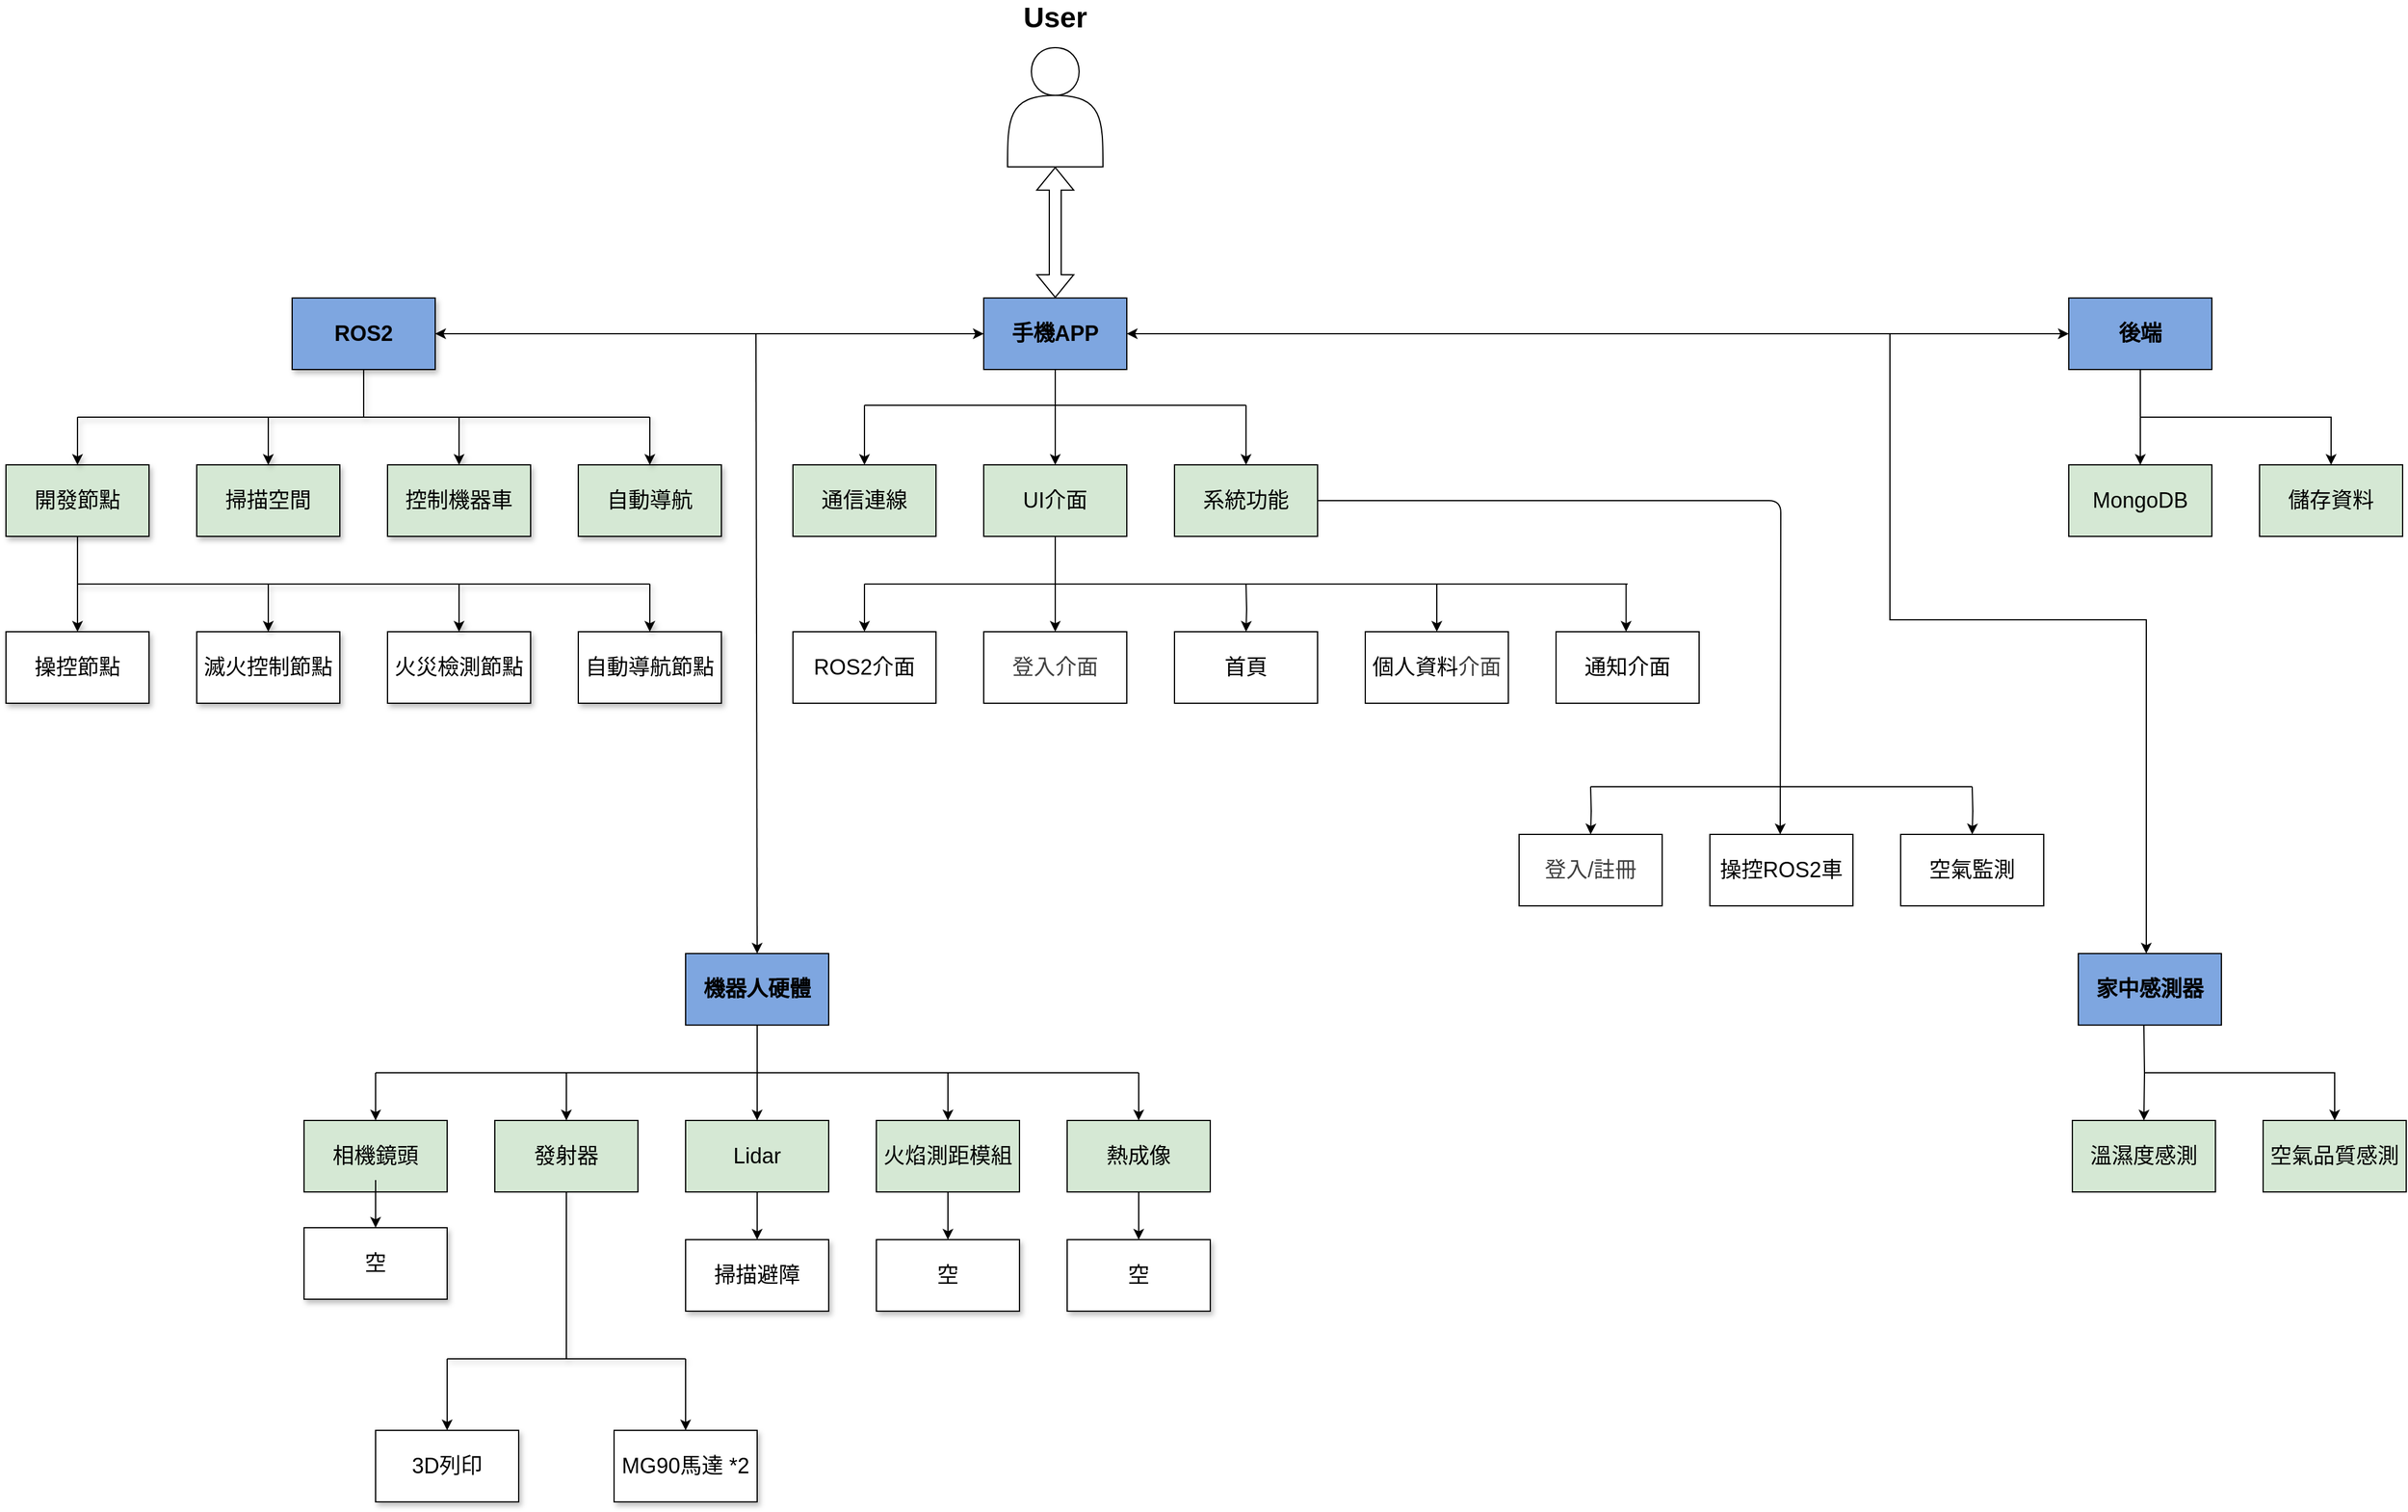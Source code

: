 <mxfile>
    <diagram name="第 1 页" id="WW0h8ZEtxXKsrFg5zJ29">
        <mxGraphModel dx="3442" dy="2070" grid="1" gridSize="10" guides="1" tooltips="1" connect="1" arrows="1" fold="1" page="1" pageScale="1" pageWidth="1169" pageHeight="827" background="none" math="0" shadow="0">
            <root>
                <mxCell id="0"/>
                <mxCell id="1" parent="0"/>
                <mxCell id="4VITDHsciW-ZJ6fpmFNJ-5" value="" style="rounded=0;orthogonalLoop=1;jettySize=auto;html=1;shadow=1;" parent="1" target="4VITDHsciW-ZJ6fpmFNJ-4" edge="1">
                    <mxGeometry relative="1" as="geometry">
                        <mxPoint x="-510" y="-450" as="sourcePoint"/>
                    </mxGeometry>
                </mxCell>
                <mxCell id="4VITDHsciW-ZJ6fpmFNJ-1" value="&lt;font style=&quot;font-size: 18px;&quot;&gt;&lt;b&gt;ROS2&lt;/b&gt;&lt;/font&gt;" style="rounded=0;whiteSpace=wrap;html=1;fillColor=#7EA6E0;shadow=1;" parent="1" vertex="1">
                    <mxGeometry x="-650" y="-550" width="120" height="60" as="geometry"/>
                </mxCell>
                <mxCell id="4VITDHsciW-ZJ6fpmFNJ-4" value="&lt;font style=&quot;font-size: 18px;&quot;&gt;控制機器車&lt;/font&gt;" style="whiteSpace=wrap;html=1;rounded=0;fillColor=#D5E8D4;shadow=1;" parent="1" vertex="1">
                    <mxGeometry x="-570" y="-410" width="120" height="60" as="geometry"/>
                </mxCell>
                <mxCell id="4VITDHsciW-ZJ6fpmFNJ-14" value="&lt;font style=&quot;font-size: 18px;&quot;&gt;掃描空間&lt;/font&gt;" style="rounded=0;whiteSpace=wrap;html=1;fillColor=#D5E8D4;shadow=1;" parent="1" vertex="1">
                    <mxGeometry x="-730" y="-410" width="120" height="60" as="geometry"/>
                </mxCell>
                <mxCell id="4VITDHsciW-ZJ6fpmFNJ-24" value="&lt;font style=&quot;font-size: 18px;&quot;&gt;自動導航&lt;/font&gt;" style="rounded=0;whiteSpace=wrap;html=1;fillColor=#D5E8D4;shadow=1;" parent="1" vertex="1">
                    <mxGeometry x="-410" y="-410" width="120" height="60" as="geometry"/>
                </mxCell>
                <mxCell id="4VITDHsciW-ZJ6fpmFNJ-27" value="" style="edgeStyle=none;rounded=0;orthogonalLoop=1;jettySize=auto;html=1;shadow=1;" parent="1" source="4VITDHsciW-ZJ6fpmFNJ-25" target="4VITDHsciW-ZJ6fpmFNJ-26" edge="1">
                    <mxGeometry relative="1" as="geometry"/>
                </mxCell>
                <mxCell id="4VITDHsciW-ZJ6fpmFNJ-25" value="&lt;font style=&quot;font-size: 18px;&quot;&gt;開發節點&lt;/font&gt;" style="rounded=0;whiteSpace=wrap;html=1;fillColor=#D5E8D4;shadow=1;" parent="1" vertex="1">
                    <mxGeometry x="-890" y="-410" width="120" height="60" as="geometry"/>
                </mxCell>
                <mxCell id="4VITDHsciW-ZJ6fpmFNJ-26" value="&lt;font style=&quot;font-size: 18px;&quot;&gt;操控節點&lt;/font&gt;" style="whiteSpace=wrap;html=1;fillColor=#FFFFFF;rounded=0;shadow=1;" parent="1" vertex="1">
                    <mxGeometry x="-890" y="-270" width="120" height="60" as="geometry"/>
                </mxCell>
                <mxCell id="4VITDHsciW-ZJ6fpmFNJ-28" value="&lt;font style=&quot;font-size: 18px;&quot;&gt;滅火控制節點&lt;/font&gt;" style="whiteSpace=wrap;html=1;fillColor=#FFFFFF;rounded=0;shadow=1;" parent="1" vertex="1">
                    <mxGeometry x="-730" y="-270" width="120" height="60" as="geometry"/>
                </mxCell>
                <mxCell id="4VITDHsciW-ZJ6fpmFNJ-29" value="&lt;font style=&quot;font-size: 18px;&quot;&gt;火災檢測節點&lt;/font&gt;" style="whiteSpace=wrap;html=1;fillColor=#FFFFFF;rounded=0;shadow=1;" parent="1" vertex="1">
                    <mxGeometry x="-570" y="-270" width="120" height="60" as="geometry"/>
                </mxCell>
                <mxCell id="4VITDHsciW-ZJ6fpmFNJ-30" value="&lt;font style=&quot;font-size: 18px;&quot;&gt;自動導航節點&lt;/font&gt;" style="whiteSpace=wrap;html=1;fillColor=#FFFFFF;rounded=0;shadow=1;" parent="1" vertex="1">
                    <mxGeometry x="-410" y="-270" width="120" height="60" as="geometry"/>
                </mxCell>
                <mxCell id="4VITDHsciW-ZJ6fpmFNJ-39" value="" style="endArrow=none;html=1;rounded=0;shadow=1;" parent="1" edge="1">
                    <mxGeometry width="50" height="50" relative="1" as="geometry">
                        <mxPoint x="-350" y="-450" as="sourcePoint"/>
                        <mxPoint x="-830" y="-450" as="targetPoint"/>
                    </mxGeometry>
                </mxCell>
                <mxCell id="4VITDHsciW-ZJ6fpmFNJ-40" value="" style="endArrow=classic;html=1;rounded=0;entryX=0.5;entryY=0;entryDx=0;entryDy=0;shadow=1;" parent="1" target="4VITDHsciW-ZJ6fpmFNJ-25" edge="1">
                    <mxGeometry width="50" height="50" relative="1" as="geometry">
                        <mxPoint x="-830" y="-450" as="sourcePoint"/>
                        <mxPoint x="-780" y="-500" as="targetPoint"/>
                    </mxGeometry>
                </mxCell>
                <mxCell id="4VITDHsciW-ZJ6fpmFNJ-41" value="" style="endArrow=classic;html=1;rounded=0;shadow=1;" parent="1" target="4VITDHsciW-ZJ6fpmFNJ-24" edge="1">
                    <mxGeometry width="50" height="50" relative="1" as="geometry">
                        <mxPoint x="-350" y="-450" as="sourcePoint"/>
                        <mxPoint x="-300" y="-500" as="targetPoint"/>
                    </mxGeometry>
                </mxCell>
                <mxCell id="4VITDHsciW-ZJ6fpmFNJ-42" value="" style="endArrow=classic;html=1;rounded=0;shadow=1;" parent="1" target="4VITDHsciW-ZJ6fpmFNJ-14" edge="1">
                    <mxGeometry width="50" height="50" relative="1" as="geometry">
                        <mxPoint x="-670" y="-450" as="sourcePoint"/>
                        <mxPoint x="-620" y="-500" as="targetPoint"/>
                    </mxGeometry>
                </mxCell>
                <mxCell id="4VITDHsciW-ZJ6fpmFNJ-43" value="" style="endArrow=none;html=1;rounded=0;shadow=1;" parent="1" edge="1">
                    <mxGeometry width="50" height="50" relative="1" as="geometry">
                        <mxPoint x="-830" y="-310" as="sourcePoint"/>
                        <mxPoint x="-350" y="-310" as="targetPoint"/>
                    </mxGeometry>
                </mxCell>
                <mxCell id="4VITDHsciW-ZJ6fpmFNJ-44" value="" style="endArrow=classic;html=1;rounded=0;shadow=1;" parent="1" target="4VITDHsciW-ZJ6fpmFNJ-28" edge="1">
                    <mxGeometry width="50" height="50" relative="1" as="geometry">
                        <mxPoint x="-670" y="-310" as="sourcePoint"/>
                        <mxPoint x="-620" y="-360" as="targetPoint"/>
                    </mxGeometry>
                </mxCell>
                <mxCell id="4VITDHsciW-ZJ6fpmFNJ-45" value="" style="endArrow=classic;html=1;rounded=0;shadow=1;" parent="1" target="4VITDHsciW-ZJ6fpmFNJ-29" edge="1">
                    <mxGeometry width="50" height="50" relative="1" as="geometry">
                        <mxPoint x="-510" y="-310" as="sourcePoint"/>
                        <mxPoint x="-460" y="-360" as="targetPoint"/>
                    </mxGeometry>
                </mxCell>
                <mxCell id="4VITDHsciW-ZJ6fpmFNJ-46" value="" style="endArrow=classic;html=1;rounded=0;shadow=1;" parent="1" target="4VITDHsciW-ZJ6fpmFNJ-30" edge="1">
                    <mxGeometry width="50" height="50" relative="1" as="geometry">
                        <mxPoint x="-350" y="-310" as="sourcePoint"/>
                        <mxPoint x="-300" y="-360" as="targetPoint"/>
                    </mxGeometry>
                </mxCell>
                <mxCell id="4VITDHsciW-ZJ6fpmFNJ-65" value="&lt;font style=&quot;font-size: 18px;&quot;&gt;&lt;b&gt;機器人硬體&lt;/b&gt;&lt;/font&gt;" style="rounded=0;whiteSpace=wrap;html=1;fillColor=light-dark(#7EA6E0,#000000);" parent="1" vertex="1">
                    <mxGeometry x="-320" width="120" height="60" as="geometry"/>
                </mxCell>
                <mxCell id="4VITDHsciW-ZJ6fpmFNJ-66" value="&lt;font style=&quot;font-size: 18px;&quot;&gt;Lidar&lt;/font&gt;" style="whiteSpace=wrap;html=1;rounded=0;fillColor=light-dark(#D5E8D4,#000000);" parent="1" vertex="1">
                    <mxGeometry x="-320" y="140" width="120" height="60" as="geometry"/>
                </mxCell>
                <mxCell id="4VITDHsciW-ZJ6fpmFNJ-67" value="&lt;font style=&quot;font-size: 18px;&quot;&gt;發射器&lt;/font&gt;" style="rounded=0;whiteSpace=wrap;html=1;fillColor=light-dark(#D5E8D4,#000000);" parent="1" vertex="1">
                    <mxGeometry x="-480" y="140" width="120" height="60" as="geometry"/>
                </mxCell>
                <mxCell id="4VITDHsciW-ZJ6fpmFNJ-68" value="&lt;font style=&quot;font-size: 18px;&quot;&gt;火焰測距模組&lt;/font&gt;" style="rounded=0;whiteSpace=wrap;html=1;fillColor=light-dark(#D5E8D4,#000000);" parent="1" vertex="1">
                    <mxGeometry x="-160" y="140" width="120" height="60" as="geometry"/>
                </mxCell>
                <mxCell id="4VITDHsciW-ZJ6fpmFNJ-70" value="&lt;font style=&quot;font-size: 18px;&quot;&gt;相機鏡頭&lt;/font&gt;" style="rounded=0;whiteSpace=wrap;html=1;fillColor=light-dark(#D5E8D4,#000000);" parent="1" vertex="1">
                    <mxGeometry x="-640" y="140" width="120" height="60" as="geometry"/>
                </mxCell>
                <mxCell id="4VITDHsciW-ZJ6fpmFNJ-75" value="" style="endArrow=none;html=1;rounded=0;" parent="1" edge="1">
                    <mxGeometry width="50" height="50" relative="1" as="geometry">
                        <mxPoint x="60" y="100" as="sourcePoint"/>
                        <mxPoint x="-580" y="100" as="targetPoint"/>
                    </mxGeometry>
                </mxCell>
                <mxCell id="4VITDHsciW-ZJ6fpmFNJ-76" value="" style="endArrow=classic;html=1;rounded=0;entryX=0.5;entryY=0;entryDx=0;entryDy=0;" parent="1" target="4VITDHsciW-ZJ6fpmFNJ-70" edge="1">
                    <mxGeometry width="50" height="50" relative="1" as="geometry">
                        <mxPoint x="-580" y="100" as="sourcePoint"/>
                        <mxPoint x="-530" y="50" as="targetPoint"/>
                    </mxGeometry>
                </mxCell>
                <mxCell id="4VITDHsciW-ZJ6fpmFNJ-77" value="" style="endArrow=classic;html=1;rounded=0;" parent="1" target="4VITDHsciW-ZJ6fpmFNJ-68" edge="1">
                    <mxGeometry width="50" height="50" relative="1" as="geometry">
                        <mxPoint x="-100" y="100" as="sourcePoint"/>
                        <mxPoint x="-50" y="50" as="targetPoint"/>
                    </mxGeometry>
                </mxCell>
                <mxCell id="4VITDHsciW-ZJ6fpmFNJ-78" value="" style="endArrow=classic;html=1;rounded=0;" parent="1" target="4VITDHsciW-ZJ6fpmFNJ-67" edge="1">
                    <mxGeometry width="50" height="50" relative="1" as="geometry">
                        <mxPoint x="-420" y="100" as="sourcePoint"/>
                        <mxPoint x="-370" y="50" as="targetPoint"/>
                    </mxGeometry>
                </mxCell>
                <mxCell id="4VITDHsciW-ZJ6fpmFNJ-85" value="" style="endArrow=classic;html=1;rounded=0;" parent="1" target="4VITDHsciW-ZJ6fpmFNJ-66" edge="1">
                    <mxGeometry width="50" height="50" relative="1" as="geometry">
                        <mxPoint x="-260" y="100" as="sourcePoint"/>
                        <mxPoint x="-210" y="50" as="targetPoint"/>
                    </mxGeometry>
                </mxCell>
                <mxCell id="4VITDHsciW-ZJ6fpmFNJ-86" value="&lt;font style=&quot;font-size: 18px;&quot;&gt;熱成像&lt;/font&gt;" style="rounded=0;whiteSpace=wrap;html=1;fillColor=light-dark(#D5E8D4,#000000);" parent="1" vertex="1">
                    <mxGeometry y="140" width="120" height="60" as="geometry"/>
                </mxCell>
                <mxCell id="4VITDHsciW-ZJ6fpmFNJ-87" value="" style="endArrow=none;html=1;rounded=0;" parent="1" edge="1">
                    <mxGeometry width="50" height="50" relative="1" as="geometry">
                        <mxPoint x="-260" y="60" as="sourcePoint"/>
                        <mxPoint x="-260" y="120" as="targetPoint"/>
                    </mxGeometry>
                </mxCell>
                <mxCell id="4VITDHsciW-ZJ6fpmFNJ-88" value="" style="endArrow=classic;html=1;rounded=0;" parent="1" target="4VITDHsciW-ZJ6fpmFNJ-86" edge="1">
                    <mxGeometry width="50" height="50" relative="1" as="geometry">
                        <mxPoint x="60" y="100" as="sourcePoint"/>
                        <mxPoint x="110" y="50" as="targetPoint"/>
                    </mxGeometry>
                </mxCell>
                <mxCell id="4VITDHsciW-ZJ6fpmFNJ-89" value="" style="endArrow=none;html=1;rounded=0;shadow=1;" parent="1" edge="1">
                    <mxGeometry width="50" height="50" relative="1" as="geometry">
                        <mxPoint x="-590" y="-490" as="sourcePoint"/>
                        <mxPoint x="-590" y="-450" as="targetPoint"/>
                    </mxGeometry>
                </mxCell>
                <mxCell id="4VITDHsciW-ZJ6fpmFNJ-90" value="" style="edgeStyle=orthogonalEdgeStyle;rounded=0;orthogonalLoop=1;jettySize=auto;html=1;" parent="1" source="4VITDHsciW-ZJ6fpmFNJ-91" target="4VITDHsciW-ZJ6fpmFNJ-92" edge="1">
                    <mxGeometry relative="1" as="geometry"/>
                </mxCell>
                <mxCell id="4VITDHsciW-ZJ6fpmFNJ-91" value="&lt;font style=&quot;font-size: 18px;&quot;&gt;&lt;b&gt;手機APP&lt;/b&gt;&lt;/font&gt;" style="rounded=0;whiteSpace=wrap;html=1;fillColor=light-dark(#7EA6E0,var(--ge-dark-color, #121212));" parent="1" vertex="1">
                    <mxGeometry x="-70" y="-550" width="120" height="60" as="geometry"/>
                </mxCell>
                <mxCell id="4VITDHsciW-ZJ6fpmFNJ-92" value="&lt;font style=&quot;font-size: 18px;&quot;&gt;UI介面&lt;/font&gt;" style="rounded=0;whiteSpace=wrap;html=1;fillColor=light-dark(#D5E8D4,var(--ge-dark-color, #121212));" parent="1" vertex="1">
                    <mxGeometry x="-70" y="-410" width="120" height="60" as="geometry"/>
                </mxCell>
                <mxCell id="4VITDHsciW-ZJ6fpmFNJ-93" value="" style="edgeStyle=orthogonalEdgeStyle;rounded=0;orthogonalLoop=1;jettySize=auto;html=1;" parent="1" target="4VITDHsciW-ZJ6fpmFNJ-96" edge="1">
                    <mxGeometry relative="1" as="geometry">
                        <mxPoint x="150" y="-310" as="sourcePoint"/>
                    </mxGeometry>
                </mxCell>
                <mxCell id="15" value="" style="html=1;edgeStyle=orthogonalEdgeStyle;exitX=1;exitY=0.5;exitDx=0;exitDy=0;" edge="1" parent="1" source="4VITDHsciW-ZJ6fpmFNJ-94">
                    <mxGeometry relative="1" as="geometry">
                        <mxPoint x="268" y="-380" as="sourcePoint"/>
                        <mxPoint x="598" y="-100" as="targetPoint"/>
                    </mxGeometry>
                </mxCell>
                <mxCell id="4VITDHsciW-ZJ6fpmFNJ-94" value="&lt;font style=&quot;font-size: 18px;&quot;&gt;系統功能&lt;/font&gt;" style="rounded=0;whiteSpace=wrap;html=1;fillColor=light-dark(#D5E8D4,var(--ge-dark-color, #121212));" parent="1" vertex="1">
                    <mxGeometry x="90" y="-410" width="120" height="60" as="geometry"/>
                </mxCell>
                <mxCell id="4VITDHsciW-ZJ6fpmFNJ-95" value="&lt;font style=&quot;font-size: 18px;&quot;&gt;通信連線&lt;/font&gt;" style="rounded=0;whiteSpace=wrap;html=1;fillColor=light-dark(#D5E8D4,var(--ge-dark-color, #121212));" parent="1" vertex="1">
                    <mxGeometry x="-230" y="-410" width="120" height="60" as="geometry"/>
                </mxCell>
                <mxCell id="4VITDHsciW-ZJ6fpmFNJ-96" value="&lt;font style=&quot;font-size: 18px;&quot;&gt;首頁&lt;/font&gt;" style="rounded=0;whiteSpace=wrap;html=1;fillColor=#FFFFFF;" parent="1" vertex="1">
                    <mxGeometry x="90" y="-270" width="120" height="60" as="geometry"/>
                </mxCell>
                <mxCell id="4VITDHsciW-ZJ6fpmFNJ-97" value="&lt;span style=&quot;color: rgb(63, 63, 63); font-size: 18px;&quot;&gt;登入介面&lt;/span&gt;" style="rounded=0;whiteSpace=wrap;html=1;fillColor=#FFFFFF;" parent="1" vertex="1">
                    <mxGeometry x="-70" y="-270" width="120" height="60" as="geometry"/>
                </mxCell>
                <mxCell id="4VITDHsciW-ZJ6fpmFNJ-98" value="&lt;font style=&quot;font-size: 18px;&quot;&gt;ROS2介面&lt;/font&gt;" style="rounded=0;whiteSpace=wrap;html=1;fillColor=#FFFFFF;" parent="1" vertex="1">
                    <mxGeometry x="-230" y="-270" width="120" height="60" as="geometry"/>
                </mxCell>
                <mxCell id="4VITDHsciW-ZJ6fpmFNJ-99" value="" style="endArrow=none;html=1;rounded=0;" parent="1" edge="1">
                    <mxGeometry width="50" height="50" relative="1" as="geometry">
                        <mxPoint x="-170" y="-310" as="sourcePoint"/>
                        <mxPoint x="470" y="-310" as="targetPoint"/>
                    </mxGeometry>
                </mxCell>
                <mxCell id="4VITDHsciW-ZJ6fpmFNJ-100" value="" style="endArrow=classic;html=1;rounded=0;entryX=0.5;entryY=0;entryDx=0;entryDy=0;" parent="1" target="4VITDHsciW-ZJ6fpmFNJ-98" edge="1">
                    <mxGeometry width="50" height="50" relative="1" as="geometry">
                        <mxPoint x="-170" y="-310" as="sourcePoint"/>
                        <mxPoint x="-130" y="-360" as="targetPoint"/>
                    </mxGeometry>
                </mxCell>
                <mxCell id="4VITDHsciW-ZJ6fpmFNJ-101" value="" style="endArrow=classic;html=1;rounded=0;exitX=0.5;exitY=1;exitDx=0;exitDy=0;" parent="1" target="4VITDHsciW-ZJ6fpmFNJ-97" edge="1" source="4VITDHsciW-ZJ6fpmFNJ-92">
                    <mxGeometry width="50" height="50" relative="1" as="geometry">
                        <mxPoint x="-10" y="-310" as="sourcePoint"/>
                        <mxPoint x="40" y="-360" as="targetPoint"/>
                    </mxGeometry>
                </mxCell>
                <mxCell id="4VITDHsciW-ZJ6fpmFNJ-102" value="" style="endArrow=none;html=1;rounded=0;" parent="1" edge="1">
                    <mxGeometry width="50" height="50" relative="1" as="geometry">
                        <mxPoint x="-170" y="-460" as="sourcePoint"/>
                        <mxPoint x="150" y="-460" as="targetPoint"/>
                    </mxGeometry>
                </mxCell>
                <mxCell id="4VITDHsciW-ZJ6fpmFNJ-103" value="" style="endArrow=classic;html=1;rounded=0;" parent="1" target="4VITDHsciW-ZJ6fpmFNJ-95" edge="1">
                    <mxGeometry width="50" height="50" relative="1" as="geometry">
                        <mxPoint x="-170" y="-460" as="sourcePoint"/>
                        <mxPoint x="-120" y="-510" as="targetPoint"/>
                    </mxGeometry>
                </mxCell>
                <mxCell id="4VITDHsciW-ZJ6fpmFNJ-104" value="" style="endArrow=classic;html=1;rounded=0;" parent="1" target="4VITDHsciW-ZJ6fpmFNJ-94" edge="1">
                    <mxGeometry width="50" height="50" relative="1" as="geometry">
                        <mxPoint x="150" y="-460" as="sourcePoint"/>
                        <mxPoint x="200" y="-510" as="targetPoint"/>
                    </mxGeometry>
                </mxCell>
                <mxCell id="4VITDHsciW-ZJ6fpmFNJ-105" value="" style="edgeStyle=orthogonalEdgeStyle;rounded=0;orthogonalLoop=1;jettySize=auto;html=1;" parent="1" source="4VITDHsciW-ZJ6fpmFNJ-106" target="4VITDHsciW-ZJ6fpmFNJ-107" edge="1">
                    <mxGeometry relative="1" as="geometry"/>
                </mxCell>
                <mxCell id="4VITDHsciW-ZJ6fpmFNJ-106" value="&lt;font style=&quot;font-size: 18px;&quot;&gt;&lt;b&gt;後端&lt;/b&gt;&lt;/font&gt;" style="rounded=0;whiteSpace=wrap;html=1;fillColor=light-dark(#7EA6E0,var(--ge-dark-color, #121212));" parent="1" vertex="1">
                    <mxGeometry x="840" y="-550" width="120" height="60" as="geometry"/>
                </mxCell>
                <mxCell id="4VITDHsciW-ZJ6fpmFNJ-107" value="&lt;font style=&quot;font-size: 18px;&quot;&gt;MongoDB&lt;/font&gt;" style="rounded=0;whiteSpace=wrap;html=1;fillColor=light-dark(#D5E8D4,var(--ge-dark-color, #121212));" parent="1" vertex="1">
                    <mxGeometry x="840" y="-410" width="120" height="60" as="geometry"/>
                </mxCell>
                <mxCell id="eXrydpFlxrpnpGlrydC9-1" value="&lt;font style=&quot;font-size: 18px;&quot;&gt;個人資料&lt;/font&gt;&lt;span style=&quot;color: rgb(63, 63, 63); font-size: 18px;&quot;&gt;介面&lt;/span&gt;" style="rounded=0;whiteSpace=wrap;html=1;fillColor=#FFFFFF;" parent="1" vertex="1">
                    <mxGeometry x="250" y="-270" width="120" height="60" as="geometry"/>
                </mxCell>
                <mxCell id="eXrydpFlxrpnpGlrydC9-2" value="" style="endArrow=classic;html=1;rounded=0;" parent="1" target="eXrydpFlxrpnpGlrydC9-1" edge="1">
                    <mxGeometry width="50" height="50" relative="1" as="geometry">
                        <mxPoint x="310" y="-310" as="sourcePoint"/>
                        <mxPoint x="360" y="-360" as="targetPoint"/>
                    </mxGeometry>
                </mxCell>
                <mxCell id="eXrydpFlxrpnpGlrydC9-3" value="&lt;span style=&quot;color: rgb(63, 63, 63); font-size: 18px;&quot;&gt;登入/註冊&lt;/span&gt;" style="rounded=0;whiteSpace=wrap;html=1;fillColor=#FFFFFF;" parent="1" vertex="1">
                    <mxGeometry x="379" y="-100" width="120" height="60" as="geometry"/>
                </mxCell>
                <mxCell id="Zr-bNHvtm_R9Ph800kAt-1" value="" style="shape=actor;whiteSpace=wrap;html=1;" parent="1" vertex="1">
                    <mxGeometry x="-50" y="-760" width="80" height="100" as="geometry"/>
                </mxCell>
                <mxCell id="Zr-bNHvtm_R9Ph800kAt-2" value="&lt;font style=&quot;font-size: 24px;&quot;&gt;&lt;b&gt;User&lt;/b&gt;&lt;/font&gt;" style="text;strokeColor=none;align=center;fillColor=none;html=1;verticalAlign=middle;whiteSpace=wrap;rounded=0;" parent="1" vertex="1">
                    <mxGeometry x="-40" y="-800" width="60" height="30" as="geometry"/>
                </mxCell>
                <mxCell id="Zr-bNHvtm_R9Ph800kAt-9" value="&lt;font style=&quot;font-size: 18px;&quot;&gt;儲存資料&lt;/font&gt;" style="rounded=0;whiteSpace=wrap;html=1;fillColor=light-dark(#D5E8D4,var(--ge-dark-color, #121212));" parent="1" vertex="1">
                    <mxGeometry x="1000" y="-410" width="120" height="60" as="geometry"/>
                </mxCell>
                <mxCell id="Zr-bNHvtm_R9Ph800kAt-11" value="" style="endArrow=classic;html=1;rounded=0;" parent="1" target="Zr-bNHvtm_R9Ph800kAt-9" edge="1">
                    <mxGeometry width="50" height="50" relative="1" as="geometry">
                        <mxPoint x="900" y="-450" as="sourcePoint"/>
                        <mxPoint x="1160" y="-450" as="targetPoint"/>
                        <Array as="points">
                            <mxPoint x="1060" y="-450"/>
                        </Array>
                    </mxGeometry>
                </mxCell>
                <mxCell id="Zr-bNHvtm_R9Ph800kAt-13" value="" style="endArrow=classic;startArrow=classic;html=1;rounded=0;exitX=1;exitY=0.5;exitDx=0;exitDy=0;entryX=0;entryY=0.5;entryDx=0;entryDy=0;" parent="1" source="4VITDHsciW-ZJ6fpmFNJ-1" target="4VITDHsciW-ZJ6fpmFNJ-91" edge="1">
                    <mxGeometry width="50" height="50" relative="1" as="geometry">
                        <mxPoint x="120" y="30" as="sourcePoint"/>
                        <mxPoint x="170" y="-20" as="targetPoint"/>
                    </mxGeometry>
                </mxCell>
                <mxCell id="Zr-bNHvtm_R9Ph800kAt-14" value="" style="shape=flexArrow;endArrow=classic;startArrow=classic;html=1;rounded=0;entryX=0.5;entryY=1;entryDx=0;entryDy=0;" parent="1" source="4VITDHsciW-ZJ6fpmFNJ-91" target="Zr-bNHvtm_R9Ph800kAt-1" edge="1">
                    <mxGeometry width="100" height="100" relative="1" as="geometry">
                        <mxPoint x="100" y="50" as="sourcePoint"/>
                        <mxPoint x="200" y="-50" as="targetPoint"/>
                    </mxGeometry>
                </mxCell>
                <mxCell id="Zr-bNHvtm_R9Ph800kAt-15" value="" style="endArrow=classic;startArrow=classic;html=1;rounded=0;entryX=0;entryY=0.5;entryDx=0;entryDy=0;exitX=1;exitY=0.5;exitDx=0;exitDy=0;" parent="1" source="4VITDHsciW-ZJ6fpmFNJ-91" target="4VITDHsciW-ZJ6fpmFNJ-106" edge="1">
                    <mxGeometry width="50" height="50" relative="1" as="geometry">
                        <mxPoint x="120" y="30" as="sourcePoint"/>
                        <mxPoint x="170" y="-20" as="targetPoint"/>
                    </mxGeometry>
                </mxCell>
                <mxCell id="Zr-bNHvtm_R9Ph800kAt-16" value="" style="endArrow=classic;html=1;rounded=0;entryX=0.5;entryY=0;entryDx=0;entryDy=0;" parent="1" edge="1" target="4VITDHsciW-ZJ6fpmFNJ-65">
                    <mxGeometry width="50" height="50" relative="1" as="geometry">
                        <mxPoint x="-261" y="-520" as="sourcePoint"/>
                        <mxPoint x="-261" y="-140" as="targetPoint"/>
                    </mxGeometry>
                </mxCell>
                <mxCell id="Zr-bNHvtm_R9Ph800kAt-18" value="&lt;font style=&quot;font-size: 18px;&quot;&gt;MG90馬達 *2&lt;/font&gt;" style="whiteSpace=wrap;html=1;fillColor=#FFFFFF;rounded=0;shadow=1;" parent="1" vertex="1">
                    <mxGeometry x="-380" y="400" width="120" height="60" as="geometry"/>
                </mxCell>
                <mxCell id="Zr-bNHvtm_R9Ph800kAt-19" value="" style="endArrow=classic;html=1;rounded=0;exitX=0.5;exitY=1;exitDx=0;exitDy=0;" parent="1" edge="1">
                    <mxGeometry width="50" height="50" relative="1" as="geometry">
                        <mxPoint x="-260" y="200" as="sourcePoint"/>
                        <mxPoint x="-260" y="240" as="targetPoint"/>
                    </mxGeometry>
                </mxCell>
                <mxCell id="Zr-bNHvtm_R9Ph800kAt-20" value="&lt;font style=&quot;font-size: 18px;&quot;&gt;掃描避障&lt;/font&gt;" style="whiteSpace=wrap;html=1;fillColor=#FFFFFF;rounded=0;shadow=1;" parent="1" vertex="1">
                    <mxGeometry x="-320" y="240" width="120" height="60" as="geometry"/>
                </mxCell>
                <mxCell id="Zr-bNHvtm_R9Ph800kAt-21" value="&lt;span style=&quot;font-size: 18px;&quot;&gt;&lt;b&gt;家中感測器&lt;/b&gt;&lt;/span&gt;" style="rounded=0;whiteSpace=wrap;html=1;fillColor=light-dark(#7EA6E0,var(--ge-dark-color, #121212));" parent="1" vertex="1">
                    <mxGeometry x="848" width="120" height="60" as="geometry"/>
                </mxCell>
                <mxCell id="Zr-bNHvtm_R9Ph800kAt-22" value="" style="edgeStyle=orthogonalEdgeStyle;rounded=0;orthogonalLoop=1;jettySize=auto;html=1;" parent="1" target="Zr-bNHvtm_R9Ph800kAt-23" edge="1">
                    <mxGeometry relative="1" as="geometry">
                        <mxPoint x="903" y="60" as="sourcePoint"/>
                    </mxGeometry>
                </mxCell>
                <mxCell id="Zr-bNHvtm_R9Ph800kAt-23" value="&lt;font style=&quot;font-size: 18px;&quot;&gt;溫濕度感測&lt;/font&gt;" style="rounded=0;whiteSpace=wrap;html=1;fillColor=light-dark(#D5E8D4,var(--ge-dark-color, #121212));" parent="1" vertex="1">
                    <mxGeometry x="843" y="140" width="120" height="60" as="geometry"/>
                </mxCell>
                <mxCell id="Zr-bNHvtm_R9Ph800kAt-24" value="&lt;font style=&quot;font-size: 18px;&quot;&gt;空氣品質感測&lt;/font&gt;" style="rounded=0;whiteSpace=wrap;html=1;fillColor=light-dark(#D5E8D4,var(--ge-dark-color, #121212));" parent="1" vertex="1">
                    <mxGeometry x="1003" y="140" width="120" height="60" as="geometry"/>
                </mxCell>
                <mxCell id="Zr-bNHvtm_R9Ph800kAt-25" value="" style="endArrow=classic;html=1;rounded=0;" parent="1" target="Zr-bNHvtm_R9Ph800kAt-24" edge="1">
                    <mxGeometry width="50" height="50" relative="1" as="geometry">
                        <mxPoint x="903" y="100" as="sourcePoint"/>
                        <mxPoint x="1163" y="100" as="targetPoint"/>
                        <Array as="points">
                            <mxPoint x="1063" y="100"/>
                        </Array>
                    </mxGeometry>
                </mxCell>
                <mxCell id="Zr-bNHvtm_R9Ph800kAt-26" value="" style="endArrow=classic;html=1;rounded=0;exitX=0.5;exitY=0;exitDx=0;exitDy=0;entryX=0.5;entryY=0;entryDx=0;entryDy=0;" parent="1" edge="1">
                    <mxGeometry width="50" height="50" relative="1" as="geometry">
                        <mxPoint x="690" y="-520" as="sourcePoint"/>
                        <mxPoint x="905" as="targetPoint"/>
                        <Array as="points">
                            <mxPoint x="690" y="-280"/>
                            <mxPoint x="905" y="-280"/>
                        </Array>
                    </mxGeometry>
                </mxCell>
                <mxCell id="2" value="&lt;span style=&quot;font-size: 18px;&quot;&gt;3D列印&lt;/span&gt;" style="whiteSpace=wrap;html=1;fillColor=#FFFFFF;rounded=0;shadow=1;" parent="1" vertex="1">
                    <mxGeometry x="-580" y="400" width="120" height="60" as="geometry"/>
                </mxCell>
                <mxCell id="yNN0l1xeaN1eTnPAUF7a-13" value="" style="endArrow=none;html=1;rounded=0;shadow=1;entryX=0.5;entryY=1;entryDx=0;entryDy=0;" parent="1" target="4VITDHsciW-ZJ6fpmFNJ-67" edge="1">
                    <mxGeometry width="50" height="50" relative="1" as="geometry">
                        <mxPoint x="-420" y="340" as="sourcePoint"/>
                        <mxPoint x="-650" y="560" as="targetPoint"/>
                    </mxGeometry>
                </mxCell>
                <mxCell id="yNN0l1xeaN1eTnPAUF7a-14" value="" style="endArrow=none;html=1;rounded=0;shadow=1;" parent="1" edge="1">
                    <mxGeometry width="50" height="50" relative="1" as="geometry">
                        <mxPoint x="-520" y="340" as="sourcePoint"/>
                        <mxPoint x="-320" y="340" as="targetPoint"/>
                    </mxGeometry>
                </mxCell>
                <mxCell id="yNN0l1xeaN1eTnPAUF7a-17" value="" style="endArrow=classic;html=1;rounded=0;entryX=0.5;entryY=0;entryDx=0;entryDy=0;" parent="1" target="2" edge="1">
                    <mxGeometry width="50" height="50" relative="1" as="geometry">
                        <mxPoint x="-520" y="340" as="sourcePoint"/>
                        <mxPoint x="-90" y="150" as="targetPoint"/>
                    </mxGeometry>
                </mxCell>
                <mxCell id="yNN0l1xeaN1eTnPAUF7a-19" value="" style="endArrow=classic;html=1;rounded=0;entryX=0.5;entryY=0;entryDx=0;entryDy=0;" parent="1" target="Zr-bNHvtm_R9Ph800kAt-18" edge="1">
                    <mxGeometry width="50" height="50" relative="1" as="geometry">
                        <mxPoint x="-320" y="340" as="sourcePoint"/>
                        <mxPoint x="-80" y="160" as="targetPoint"/>
                    </mxGeometry>
                </mxCell>
                <mxCell id="9" value="&lt;span style=&quot;font-size: 18px;&quot;&gt;操控ROS2車&lt;/span&gt;" style="rounded=0;whiteSpace=wrap;html=1;fillColor=#FFFFFF;" vertex="1" parent="1">
                    <mxGeometry x="539" y="-100" width="120" height="60" as="geometry"/>
                </mxCell>
                <mxCell id="16" value="" style="endArrow=none;html=1;rounded=0;" edge="1" parent="1">
                    <mxGeometry width="50" height="50" relative="1" as="geometry">
                        <mxPoint x="439" y="-140" as="sourcePoint"/>
                        <mxPoint x="759" y="-140" as="targetPoint"/>
                    </mxGeometry>
                </mxCell>
                <mxCell id="17" value="" style="edgeStyle=orthogonalEdgeStyle;rounded=0;orthogonalLoop=1;jettySize=auto;html=1;" edge="1" parent="1">
                    <mxGeometry relative="1" as="geometry">
                        <mxPoint x="439" y="-140" as="sourcePoint"/>
                        <mxPoint x="439" y="-100" as="targetPoint"/>
                    </mxGeometry>
                </mxCell>
                <mxCell id="18" value="" style="edgeStyle=orthogonalEdgeStyle;rounded=0;orthogonalLoop=1;jettySize=auto;html=1;" edge="1" parent="1">
                    <mxGeometry relative="1" as="geometry">
                        <mxPoint x="759" y="-140" as="sourcePoint"/>
                        <mxPoint x="759" y="-100" as="targetPoint"/>
                    </mxGeometry>
                </mxCell>
                <mxCell id="19" value="&lt;font style=&quot;font-size: 18px;&quot;&gt;空氣監測&lt;/font&gt;" style="rounded=0;whiteSpace=wrap;html=1;fillColor=#FFFFFF;" vertex="1" parent="1">
                    <mxGeometry x="699" y="-100" width="120" height="60" as="geometry"/>
                </mxCell>
                <mxCell id="20" value="&lt;span style=&quot;font-size: 18px;&quot;&gt;通知介面&lt;/span&gt;" style="rounded=0;whiteSpace=wrap;html=1;fillColor=#FFFFFF;" vertex="1" parent="1">
                    <mxGeometry x="410" y="-270" width="120" height="60" as="geometry"/>
                </mxCell>
                <mxCell id="22" value="" style="endArrow=classic;html=1;rounded=0;" edge="1" parent="1">
                    <mxGeometry width="50" height="50" relative="1" as="geometry">
                        <mxPoint x="468.75" y="-310" as="sourcePoint"/>
                        <mxPoint x="468.75" y="-270" as="targetPoint"/>
                    </mxGeometry>
                </mxCell>
                <mxCell id="23" value="" style="endArrow=classic;html=1;rounded=0;exitX=0.5;exitY=1;exitDx=0;exitDy=0;" edge="1" parent="1">
                    <mxGeometry width="50" height="50" relative="1" as="geometry">
                        <mxPoint x="-100" y="200" as="sourcePoint"/>
                        <mxPoint x="-100" y="240" as="targetPoint"/>
                    </mxGeometry>
                </mxCell>
                <mxCell id="24" value="&lt;font style=&quot;font-size: 18px;&quot;&gt;空&lt;/font&gt;" style="whiteSpace=wrap;html=1;fillColor=#FFFFFF;rounded=0;shadow=1;" vertex="1" parent="1">
                    <mxGeometry x="-160" y="240" width="120" height="60" as="geometry"/>
                </mxCell>
                <mxCell id="25" value="" style="endArrow=classic;html=1;rounded=0;exitX=0.5;exitY=1;exitDx=0;exitDy=0;" edge="1" parent="1">
                    <mxGeometry width="50" height="50" relative="1" as="geometry">
                        <mxPoint x="60" y="200" as="sourcePoint"/>
                        <mxPoint x="60" y="240" as="targetPoint"/>
                    </mxGeometry>
                </mxCell>
                <mxCell id="26" value="&lt;span style=&quot;font-size: 18px;&quot;&gt;空&lt;/span&gt;" style="whiteSpace=wrap;html=1;fillColor=#FFFFFF;rounded=0;shadow=1;" vertex="1" parent="1">
                    <mxGeometry y="240" width="120" height="60" as="geometry"/>
                </mxCell>
                <mxCell id="27" value="" style="endArrow=classic;html=1;rounded=0;exitX=0.5;exitY=1;exitDx=0;exitDy=0;" edge="1" parent="1">
                    <mxGeometry width="50" height="50" relative="1" as="geometry">
                        <mxPoint x="-580" y="190" as="sourcePoint"/>
                        <mxPoint x="-580" y="230" as="targetPoint"/>
                    </mxGeometry>
                </mxCell>
                <mxCell id="28" value="&lt;font style=&quot;font-size: 18px;&quot;&gt;空&lt;/font&gt;" style="whiteSpace=wrap;html=1;fillColor=#FFFFFF;rounded=0;shadow=1;" vertex="1" parent="1">
                    <mxGeometry x="-640" y="230" width="120" height="60" as="geometry"/>
                </mxCell>
            </root>
        </mxGraphModel>
    </diagram>
</mxfile>